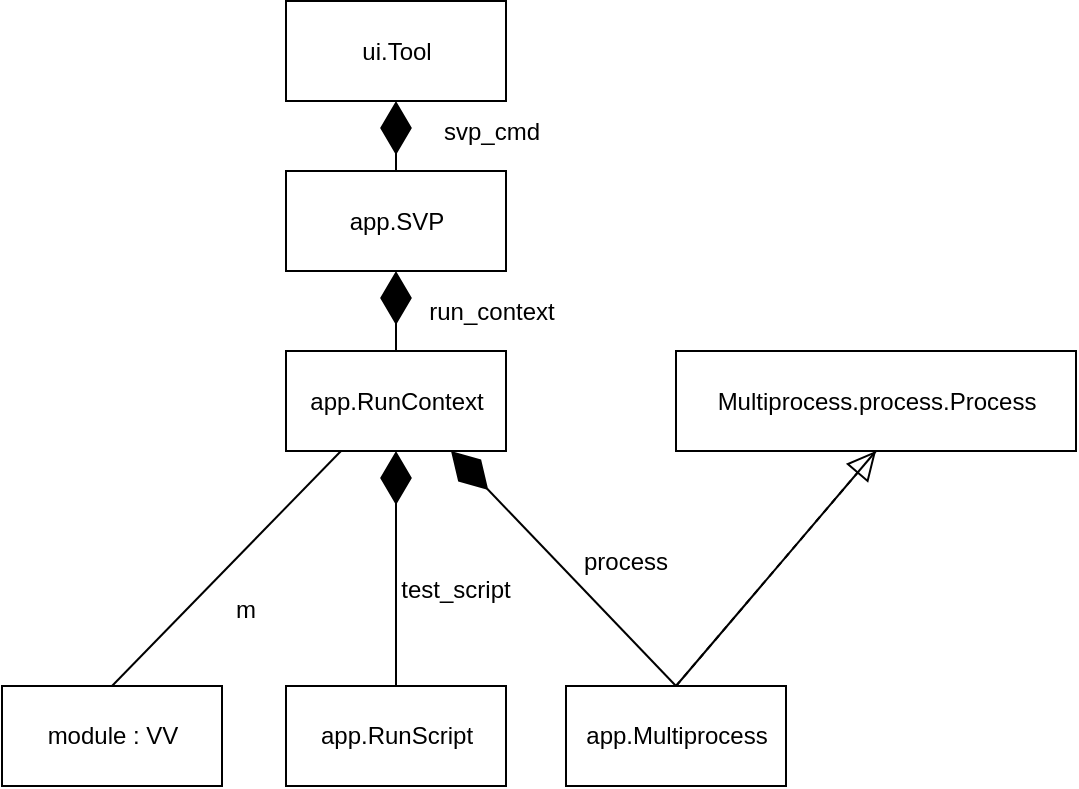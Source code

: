 <mxfile version="10.7.5" type="device"><diagram id="KQCLqy4iKoq9epW7BY2z" name="Page-1"><mxGraphModel dx="961" dy="522" grid="0" gridSize="7" guides="1" tooltips="1" connect="1" arrows="1" fold="1" page="1" pageScale="1" pageWidth="850" pageHeight="1100" math="0" shadow="0"><root><mxCell id="0"/><mxCell id="1" parent="0"/><mxCell id="DyW27x5MbQ8li6LXcRK2-7" value="ui.Tool" style="html=1;" vertex="1" parent="1"><mxGeometry x="310" y="177.5" width="110" height="50" as="geometry"/></mxCell><mxCell id="DyW27x5MbQ8li6LXcRK2-8" value="app.SVP" style="html=1;" vertex="1" parent="1"><mxGeometry x="310" y="262.5" width="110" height="50" as="geometry"/></mxCell><mxCell id="DyW27x5MbQ8li6LXcRK2-15" value="svp_cmd" style="text;html=1;strokeColor=none;fillColor=none;align=center;verticalAlign=middle;whiteSpace=wrap;rounded=0;" vertex="1" parent="1"><mxGeometry x="378" y="232.5" width="70" height="20" as="geometry"/></mxCell><mxCell id="DyW27x5MbQ8li6LXcRK2-17" value="app.RunContext" style="html=1;" vertex="1" parent="1"><mxGeometry x="310" y="352.5" width="110" height="50" as="geometry"/></mxCell><mxCell id="DyW27x5MbQ8li6LXcRK2-19" value="run_context" style="text;html=1;strokeColor=none;fillColor=none;align=center;verticalAlign=middle;whiteSpace=wrap;rounded=0;" vertex="1" parent="1"><mxGeometry x="378" y="322.5" width="70" height="20" as="geometry"/></mxCell><mxCell id="DyW27x5MbQ8li6LXcRK2-22" value="Multiprocess.process.Process" style="html=1;" vertex="1" parent="1"><mxGeometry x="505" y="352.5" width="200" height="50" as="geometry"/></mxCell><mxCell id="DyW27x5MbQ8li6LXcRK2-26" value="app.RunScript" style="html=1;" vertex="1" parent="1"><mxGeometry x="310" y="520" width="110" height="50" as="geometry"/></mxCell><mxCell id="DyW27x5MbQ8li6LXcRK2-30" value="process" style="text;html=1;strokeColor=none;fillColor=none;align=center;verticalAlign=middle;whiteSpace=wrap;rounded=0;" vertex="1" parent="1"><mxGeometry x="455" y="448" width="50" height="20" as="geometry"/></mxCell><mxCell id="DyW27x5MbQ8li6LXcRK2-32" value="test_script" style="text;html=1;strokeColor=none;fillColor=none;align=center;verticalAlign=middle;whiteSpace=wrap;rounded=0;" vertex="1" parent="1"><mxGeometry x="364.5" y="462" width="60" height="20" as="geometry"/></mxCell><mxCell id="DyW27x5MbQ8li6LXcRK2-33" value="module : VV" style="html=1;" vertex="1" parent="1"><mxGeometry x="168" y="520" width="110" height="50" as="geometry"/></mxCell><mxCell id="DyW27x5MbQ8li6LXcRK2-35" value="m" style="text;html=1;strokeColor=none;fillColor=none;align=center;verticalAlign=middle;whiteSpace=wrap;rounded=0;" vertex="1" parent="1"><mxGeometry x="270" y="472" width="40" height="20" as="geometry"/></mxCell><mxCell id="DyW27x5MbQ8li6LXcRK2-36" value="" style="endArrow=diamondThin;endFill=1;endSize=24;html=1;entryX=0.5;entryY=1;entryDx=0;entryDy=0;exitX=0.5;exitY=0;exitDx=0;exitDy=0;" edge="1" parent="1" source="DyW27x5MbQ8li6LXcRK2-26" target="DyW27x5MbQ8li6LXcRK2-17"><mxGeometry width="160" relative="1" as="geometry"><mxPoint x="140" y="588" as="sourcePoint"/><mxPoint x="300" y="588" as="targetPoint"/></mxGeometry></mxCell><mxCell id="DyW27x5MbQ8li6LXcRK2-38" value="app.Multiprocess" style="html=1;" vertex="1" parent="1"><mxGeometry x="450" y="520" width="110" height="50" as="geometry"/></mxCell><mxCell id="DyW27x5MbQ8li6LXcRK2-39" value="" style="endArrow=diamondThin;endFill=1;endSize=24;html=1;entryX=0.75;entryY=1;entryDx=0;entryDy=0;exitX=0.5;exitY=0;exitDx=0;exitDy=0;" edge="1" parent="1" source="DyW27x5MbQ8li6LXcRK2-38" target="DyW27x5MbQ8li6LXcRK2-17"><mxGeometry width="160" relative="1" as="geometry"><mxPoint x="168" y="588" as="sourcePoint"/><mxPoint x="328" y="588" as="targetPoint"/></mxGeometry></mxCell><mxCell id="DyW27x5MbQ8li6LXcRK2-41" value="" style="endArrow=none;html=1;exitX=0.25;exitY=1;exitDx=0;exitDy=0;entryX=0.5;entryY=0;entryDx=0;entryDy=0;" edge="1" parent="1" source="DyW27x5MbQ8li6LXcRK2-17" target="DyW27x5MbQ8li6LXcRK2-33"><mxGeometry width="50" height="50" relative="1" as="geometry"><mxPoint x="168" y="638" as="sourcePoint"/><mxPoint x="218" y="588" as="targetPoint"/></mxGeometry></mxCell><mxCell id="DyW27x5MbQ8li6LXcRK2-43" value="" style="endArrow=block;dashed=1;endFill=0;endSize=12;html=1;entryX=0.5;entryY=1;entryDx=0;entryDy=0;exitX=0.5;exitY=0;exitDx=0;exitDy=0;" edge="1" parent="1" source="DyW27x5MbQ8li6LXcRK2-38" target="DyW27x5MbQ8li6LXcRK2-22"><mxGeometry width="160" relative="1" as="geometry"><mxPoint x="504" y="518" as="sourcePoint"/><mxPoint x="328" y="588" as="targetPoint"/></mxGeometry></mxCell><mxCell id="DyW27x5MbQ8li6LXcRK2-44" value="" style="endArrow=none;html=1;exitX=0.5;exitY=0;exitDx=0;exitDy=0;entryX=0.5;entryY=1;entryDx=0;entryDy=0;" edge="1" parent="1" source="DyW27x5MbQ8li6LXcRK2-38" target="DyW27x5MbQ8li6LXcRK2-22"><mxGeometry width="50" height="50" relative="1" as="geometry"><mxPoint x="504" y="518" as="sourcePoint"/><mxPoint x="679" y="392" as="targetPoint"/></mxGeometry></mxCell><mxCell id="DyW27x5MbQ8li6LXcRK2-45" value="" style="endArrow=diamondThin;endFill=1;endSize=24;html=1;entryX=0.5;entryY=1;entryDx=0;entryDy=0;exitX=0.5;exitY=0;exitDx=0;exitDy=0;" edge="1" parent="1" source="DyW27x5MbQ8li6LXcRK2-17" target="DyW27x5MbQ8li6LXcRK2-8"><mxGeometry width="160" relative="1" as="geometry"><mxPoint x="168" y="588" as="sourcePoint"/><mxPoint x="328" y="588" as="targetPoint"/></mxGeometry></mxCell><mxCell id="DyW27x5MbQ8li6LXcRK2-46" value="" style="endArrow=diamondThin;endFill=1;endSize=24;html=1;entryX=0.5;entryY=1;entryDx=0;entryDy=0;exitX=0.5;exitY=0;exitDx=0;exitDy=0;" edge="1" parent="1" source="DyW27x5MbQ8li6LXcRK2-8" target="DyW27x5MbQ8li6LXcRK2-7"><mxGeometry width="160" relative="1" as="geometry"><mxPoint x="168" y="588" as="sourcePoint"/><mxPoint x="328" y="588" as="targetPoint"/></mxGeometry></mxCell></root></mxGraphModel></diagram></mxfile>